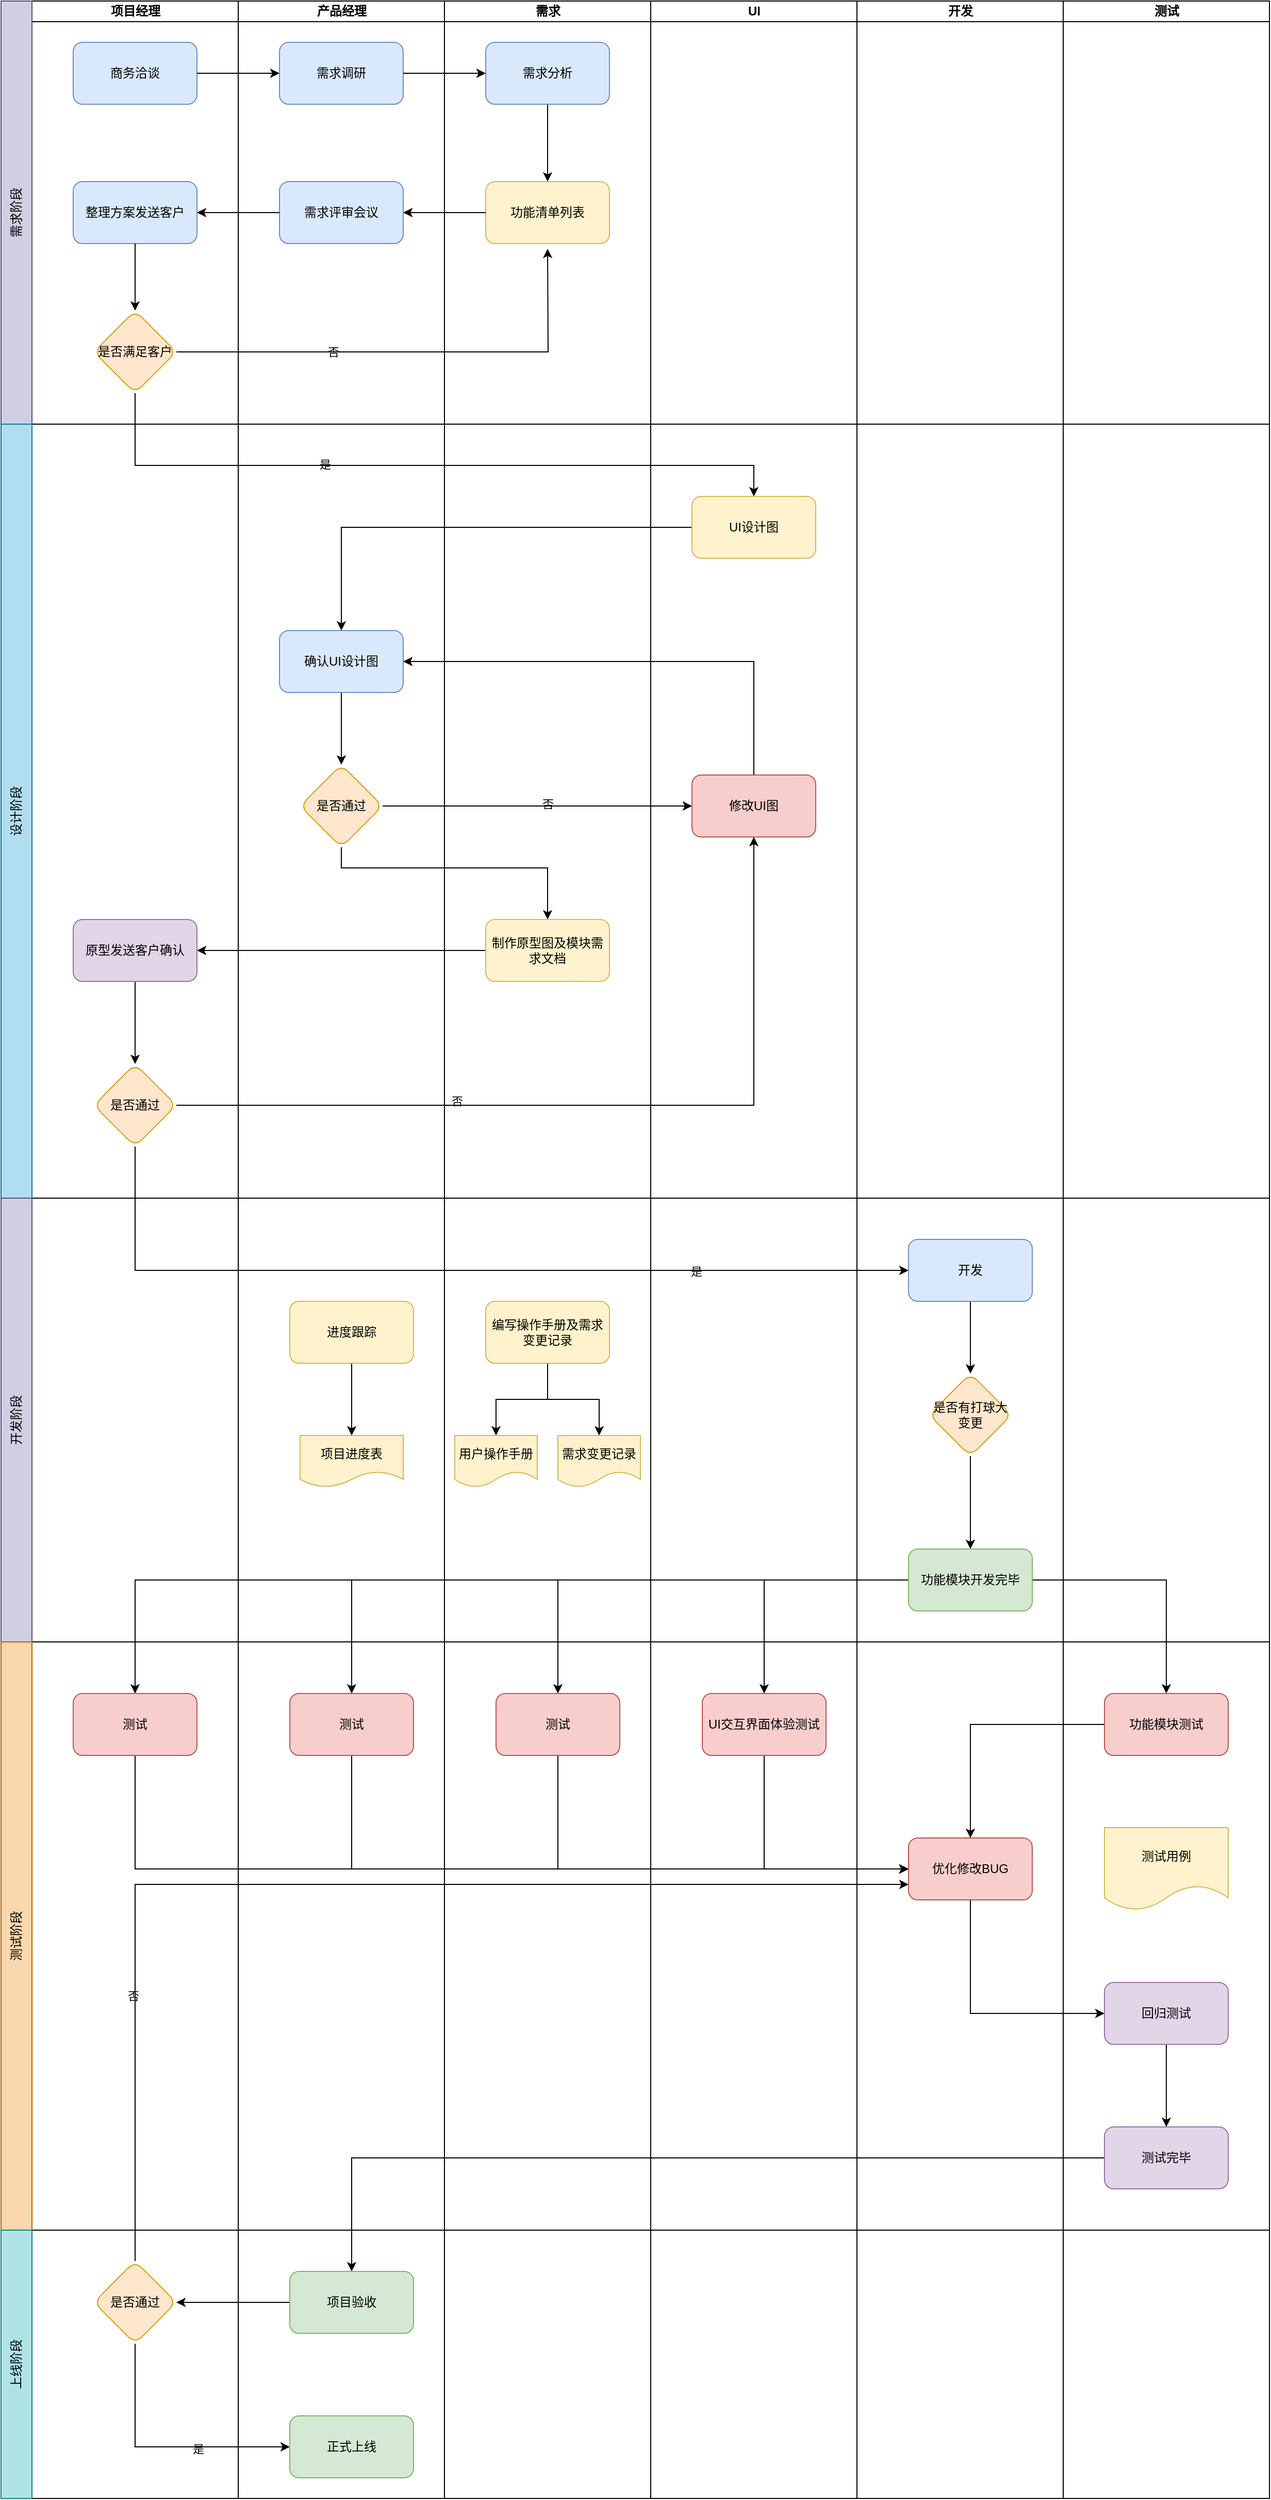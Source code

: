 <mxfile version="13.6.2" type="github"><diagram name="Page-1" id="c7488fd3-1785-93aa-aadb-54a6760d102a"><mxGraphModel dx="1422" dy="739" grid="1" gridSize="10" guides="1" tooltips="1" connect="1" arrows="1" fold="1" page="1" pageScale="1" pageWidth="1100" pageHeight="850" background="#ffffff" math="0" shadow="0"><root><mxCell id="0"/><mxCell id="1" parent="0"/><mxCell id="uuxYcEanQYn3P6McDMrv-290" value="" style="rounded=0;whiteSpace=wrap;html=1;labelBackgroundColor=none;horizontal=0;fillColor=none;" vertex="1" parent="1"><mxGeometry x="50" y="2160" width="1200" height="260" as="geometry"/></mxCell><mxCell id="uuxYcEanQYn3P6McDMrv-243" value="" style="rounded=0;whiteSpace=wrap;html=1;labelBackgroundColor=none;fillColor=none;horizontal=0;" vertex="1" parent="1"><mxGeometry x="50" y="1590" width="1200" height="570" as="geometry"/></mxCell><mxCell id="uuxYcEanQYn3P6McDMrv-212" value="" style="rounded=0;whiteSpace=wrap;html=1;labelBackgroundColor=none;fillColor=none;horizontal=0;" vertex="1" parent="1"><mxGeometry x="50" y="410" width="1200" height="750" as="geometry"/></mxCell><mxCell id="uuxYcEanQYn3P6McDMrv-213" value="" style="rounded=0;whiteSpace=wrap;html=1;labelBackgroundColor=none;fillColor=none;horizontal=0;" vertex="1" parent="1"><mxGeometry x="50" y="1160" width="1200" height="430" as="geometry"/></mxCell><mxCell id="uuxYcEanQYn3P6McDMrv-113" value="项目经理" style="swimlane;html=1;startSize=20;horizontal=1;containerType=tree;labelBackgroundColor=none;" vertex="1" parent="1"><mxGeometry x="50" width="200" height="2420" as="geometry"/></mxCell><mxCell id="uuxYcEanQYn3P6McDMrv-124" value="商务洽谈" style="rounded=1;whiteSpace=wrap;html=1;labelBackgroundColor=none;fillColor=#dae8fc;strokeColor=#6c8ebf;" vertex="1" parent="uuxYcEanQYn3P6McDMrv-113"><mxGeometry x="40" y="40" width="120" height="60" as="geometry"/></mxCell><mxCell id="uuxYcEanQYn3P6McDMrv-131" value="整理方案发送客户" style="whiteSpace=wrap;html=1;rounded=1;labelBackgroundColor=none;fillColor=#dae8fc;strokeColor=#6c8ebf;" vertex="1" parent="uuxYcEanQYn3P6McDMrv-113"><mxGeometry x="40" y="175" width="120" height="60" as="geometry"/></mxCell><mxCell id="uuxYcEanQYn3P6McDMrv-132" value="是否满足客户" style="rhombus;whiteSpace=wrap;html=1;rounded=1;labelBackgroundColor=none;fillColor=#ffe6cc;strokeColor=#d79b00;" vertex="1" parent="uuxYcEanQYn3P6McDMrv-113"><mxGeometry x="60" y="300" width="80" height="80" as="geometry"/></mxCell><mxCell id="uuxYcEanQYn3P6McDMrv-118" value="产品经理" style="swimlane;html=1;startSize=20;horizontal=1;containerType=tree;labelBackgroundColor=none;" vertex="1" parent="1"><mxGeometry x="250" width="200" height="410" as="geometry"/></mxCell><mxCell id="uuxYcEanQYn3P6McDMrv-127" value="需求调研" style="whiteSpace=wrap;html=1;rounded=1;labelBackgroundColor=none;fillColor=#dae8fc;strokeColor=#6c8ebf;" vertex="1" parent="uuxYcEanQYn3P6McDMrv-118"><mxGeometry x="40" y="40" width="120" height="60" as="geometry"/></mxCell><mxCell id="uuxYcEanQYn3P6McDMrv-130" value="需求评审会议" style="whiteSpace=wrap;html=1;rounded=1;labelBackgroundColor=none;fillColor=#dae8fc;strokeColor=#6c8ebf;" vertex="1" parent="uuxYcEanQYn3P6McDMrv-118"><mxGeometry x="40" y="175" width="120" height="60" as="geometry"/></mxCell><mxCell id="uuxYcEanQYn3P6McDMrv-119" value="需求" style="swimlane;html=1;startSize=20;horizontal=1;containerType=tree;labelBackgroundColor=none;" vertex="1" parent="1"><mxGeometry x="450" width="200" height="2420" as="geometry"/></mxCell><mxCell id="uuxYcEanQYn3P6McDMrv-129" value="功能清单列表" style="whiteSpace=wrap;html=1;rounded=1;labelBackgroundColor=none;strokeColor=#d6b656;fillColor=#fff2cc;" vertex="1" parent="uuxYcEanQYn3P6McDMrv-119"><mxGeometry x="40" y="175" width="120" height="60" as="geometry"/></mxCell><mxCell id="uuxYcEanQYn3P6McDMrv-142" style="edgeStyle=orthogonalEdgeStyle;rounded=0;orthogonalLoop=1;jettySize=auto;html=1;entryX=0.5;entryY=0;entryDx=0;entryDy=0;labelBackgroundColor=none;" edge="1" parent="uuxYcEanQYn3P6McDMrv-119" source="uuxYcEanQYn3P6McDMrv-128" target="uuxYcEanQYn3P6McDMrv-129"><mxGeometry relative="1" as="geometry"/></mxCell><mxCell id="uuxYcEanQYn3P6McDMrv-128" value="需求分析" style="whiteSpace=wrap;html=1;rounded=1;labelBackgroundColor=none;fillColor=#dae8fc;strokeColor=#6c8ebf;" vertex="1" parent="uuxYcEanQYn3P6McDMrv-119"><mxGeometry x="40" y="40" width="120" height="60" as="geometry"/></mxCell><mxCell id="uuxYcEanQYn3P6McDMrv-120" value="UI" style="swimlane;html=1;startSize=20;horizontal=1;containerType=tree;labelBackgroundColor=none;" vertex="1" parent="1"><mxGeometry x="650" width="200" height="410" as="geometry"/></mxCell><mxCell id="uuxYcEanQYn3P6McDMrv-121" value="开发" style="swimlane;html=1;startSize=20;horizontal=1;containerType=tree;labelBackgroundColor=none;" vertex="1" parent="1"><mxGeometry x="850" width="200" height="2420" as="geometry"/></mxCell><mxCell id="uuxYcEanQYn3P6McDMrv-123" value="测试" style="swimlane;html=1;startSize=20;horizontal=1;containerType=tree;labelBackgroundColor=none;" vertex="1" parent="1"><mxGeometry x="1050" width="200" height="410" as="geometry"/></mxCell><mxCell id="uuxYcEanQYn3P6McDMrv-140" style="edgeStyle=orthogonalEdgeStyle;rounded=0;orthogonalLoop=1;jettySize=auto;html=1;labelBackgroundColor=none;" edge="1" parent="1" source="uuxYcEanQYn3P6McDMrv-124" target="uuxYcEanQYn3P6McDMrv-127"><mxGeometry relative="1" as="geometry"/></mxCell><mxCell id="uuxYcEanQYn3P6McDMrv-141" style="edgeStyle=orthogonalEdgeStyle;rounded=0;orthogonalLoop=1;jettySize=auto;html=1;entryX=0;entryY=0.5;entryDx=0;entryDy=0;labelBackgroundColor=none;" edge="1" parent="1" source="uuxYcEanQYn3P6McDMrv-127" target="uuxYcEanQYn3P6McDMrv-128"><mxGeometry relative="1" as="geometry"/></mxCell><mxCell id="uuxYcEanQYn3P6McDMrv-143" style="edgeStyle=orthogonalEdgeStyle;rounded=0;orthogonalLoop=1;jettySize=auto;html=1;entryX=1;entryY=0.5;entryDx=0;entryDy=0;labelBackgroundColor=none;" edge="1" parent="1" source="uuxYcEanQYn3P6McDMrv-129" target="uuxYcEanQYn3P6McDMrv-130"><mxGeometry relative="1" as="geometry"/></mxCell><mxCell id="uuxYcEanQYn3P6McDMrv-144" style="edgeStyle=orthogonalEdgeStyle;rounded=0;orthogonalLoop=1;jettySize=auto;html=1;entryX=1;entryY=0.5;entryDx=0;entryDy=0;labelBackgroundColor=none;" edge="1" parent="1" source="uuxYcEanQYn3P6McDMrv-130" target="uuxYcEanQYn3P6McDMrv-131"><mxGeometry relative="1" as="geometry"/></mxCell><mxCell id="uuxYcEanQYn3P6McDMrv-145" style="edgeStyle=orthogonalEdgeStyle;rounded=0;orthogonalLoop=1;jettySize=auto;html=1;labelBackgroundColor=none;" edge="1" parent="1" source="uuxYcEanQYn3P6McDMrv-131"><mxGeometry relative="1" as="geometry"><mxPoint x="150" y="300" as="targetPoint"/></mxGeometry></mxCell><mxCell id="uuxYcEanQYn3P6McDMrv-146" style="edgeStyle=orthogonalEdgeStyle;rounded=0;orthogonalLoop=1;jettySize=auto;html=1;labelBackgroundColor=none;" edge="1" parent="1" source="uuxYcEanQYn3P6McDMrv-132"><mxGeometry relative="1" as="geometry"><mxPoint x="550" y="240" as="targetPoint"/></mxGeometry></mxCell><mxCell id="uuxYcEanQYn3P6McDMrv-295" value="否" style="edgeLabel;html=1;align=center;verticalAlign=middle;resizable=0;points=[];fontColor=#000000;labelBackgroundColor=none;" vertex="1" connectable="0" parent="uuxYcEanQYn3P6McDMrv-146"><mxGeometry x="-0.339" y="-3" relative="1" as="geometry"><mxPoint y="-3" as="offset"/></mxGeometry></mxCell><mxCell id="uuxYcEanQYn3P6McDMrv-170" value="需求阶段" style="rounded=0;whiteSpace=wrap;html=1;labelBackgroundColor=none;horizontal=0;fillColor=#d0cee2;fontStyle=0;strokeColor=#56517e;" vertex="1" parent="1"><mxGeometry x="20" width="30" height="410" as="geometry"/></mxCell><mxCell id="uuxYcEanQYn3P6McDMrv-172" value="设计阶段" style="rounded=0;whiteSpace=wrap;html=1;labelBackgroundColor=none;fillColor=#b1ddf0;horizontal=0;strokeColor=#10739e;" vertex="1" parent="1"><mxGeometry x="20" y="410" width="30" height="750" as="geometry"/></mxCell><mxCell id="uuxYcEanQYn3P6McDMrv-173" value="" style="edgeStyle=orthogonalEdgeStyle;rounded=0;orthogonalLoop=1;jettySize=auto;html=1;labelBackgroundColor=none;" edge="1" source="uuxYcEanQYn3P6McDMrv-132" parent="1"><mxGeometry relative="1" as="geometry"><mxPoint x="750" y="480" as="targetPoint"/><Array as="points"><mxPoint x="150" y="450"/><mxPoint x="750" y="450"/></Array></mxGeometry></mxCell><mxCell id="uuxYcEanQYn3P6McDMrv-294" value="是" style="edgeLabel;html=1;align=center;verticalAlign=middle;resizable=0;points=[];labelBackgroundColor=none;" vertex="1" connectable="0" parent="uuxYcEanQYn3P6McDMrv-173"><mxGeometry x="-0.274" y="1" relative="1" as="geometry"><mxPoint as="offset"/></mxGeometry></mxCell><mxCell id="uuxYcEanQYn3P6McDMrv-193" style="edgeStyle=orthogonalEdgeStyle;rounded=0;orthogonalLoop=1;jettySize=auto;html=1;exitX=0;exitY=0.5;exitDx=0;exitDy=0;entryX=0.5;entryY=0;entryDx=0;entryDy=0;labelBackgroundColor=none;" edge="1" parent="1" source="uuxYcEanQYn3P6McDMrv-175" target="uuxYcEanQYn3P6McDMrv-177"><mxGeometry relative="1" as="geometry"/></mxCell><mxCell id="uuxYcEanQYn3P6McDMrv-175" value="UI设计图" style="rounded=1;whiteSpace=wrap;html=1;labelBackgroundColor=none;fillColor=#fff2cc;strokeColor=#d6b656;" vertex="1" parent="1"><mxGeometry x="690" y="480" width="120" height="60" as="geometry"/></mxCell><mxCell id="uuxYcEanQYn3P6McDMrv-179" value="" style="edgeStyle=orthogonalEdgeStyle;rounded=0;orthogonalLoop=1;jettySize=auto;html=1;labelBackgroundColor=none;" edge="1" parent="1" source="uuxYcEanQYn3P6McDMrv-177" target="uuxYcEanQYn3P6McDMrv-178"><mxGeometry relative="1" as="geometry"/></mxCell><mxCell id="uuxYcEanQYn3P6McDMrv-177" value="确认UI设计图" style="rounded=1;whiteSpace=wrap;html=1;labelBackgroundColor=none;fillColor=#dae8fc;strokeColor=#6c8ebf;" vertex="1" parent="1"><mxGeometry x="290" y="610" width="120" height="60" as="geometry"/></mxCell><mxCell id="uuxYcEanQYn3P6McDMrv-181" value="" style="edgeStyle=orthogonalEdgeStyle;rounded=0;orthogonalLoop=1;jettySize=auto;html=1;labelBackgroundColor=none;" edge="1" parent="1" source="uuxYcEanQYn3P6McDMrv-178" target="uuxYcEanQYn3P6McDMrv-180"><mxGeometry relative="1" as="geometry"/></mxCell><mxCell id="uuxYcEanQYn3P6McDMrv-182" value="否" style="edgeLabel;html=1;align=center;verticalAlign=middle;resizable=0;points=[];labelBackgroundColor=none;" vertex="1" connectable="0" parent="uuxYcEanQYn3P6McDMrv-181"><mxGeometry x="0.067" y="2" relative="1" as="geometry"><mxPoint as="offset"/></mxGeometry></mxCell><mxCell id="uuxYcEanQYn3P6McDMrv-204" style="edgeStyle=orthogonalEdgeStyle;rounded=0;orthogonalLoop=1;jettySize=auto;html=1;labelBackgroundColor=none;" edge="1" parent="1" source="uuxYcEanQYn3P6McDMrv-178" target="uuxYcEanQYn3P6McDMrv-184"><mxGeometry relative="1" as="geometry"><Array as="points"><mxPoint x="350" y="840"/><mxPoint x="550" y="840"/></Array></mxGeometry></mxCell><mxCell id="uuxYcEanQYn3P6McDMrv-178" value="是否通过" style="rhombus;whiteSpace=wrap;html=1;rounded=1;fillColor=#ffe6cc;labelBackgroundColor=none;strokeColor=#d79b00;" vertex="1" parent="1"><mxGeometry x="310" y="740" width="80" height="80" as="geometry"/></mxCell><mxCell id="uuxYcEanQYn3P6McDMrv-195" style="edgeStyle=orthogonalEdgeStyle;rounded=0;orthogonalLoop=1;jettySize=auto;html=1;entryX=1;entryY=0.5;entryDx=0;entryDy=0;labelBackgroundColor=none;" edge="1" parent="1" source="uuxYcEanQYn3P6McDMrv-180" target="uuxYcEanQYn3P6McDMrv-177"><mxGeometry relative="1" as="geometry"><Array as="points"><mxPoint x="750" y="640"/></Array></mxGeometry></mxCell><mxCell id="uuxYcEanQYn3P6McDMrv-180" value="修改UI图" style="whiteSpace=wrap;html=1;rounded=1;fillColor=#f8cecc;labelBackgroundColor=none;strokeColor=#b85450;" vertex="1" parent="1"><mxGeometry x="690" y="750" width="120" height="60" as="geometry"/></mxCell><mxCell id="uuxYcEanQYn3P6McDMrv-205" style="edgeStyle=orthogonalEdgeStyle;rounded=0;orthogonalLoop=1;jettySize=auto;html=1;exitX=0;exitY=0.5;exitDx=0;exitDy=0;labelBackgroundColor=none;" edge="1" parent="1" source="uuxYcEanQYn3P6McDMrv-184" target="uuxYcEanQYn3P6McDMrv-185"><mxGeometry relative="1" as="geometry"/></mxCell><mxCell id="uuxYcEanQYn3P6McDMrv-184" value="制作原型图及模块需求文档" style="rounded=1;whiteSpace=wrap;html=1;labelBackgroundColor=none;fillColor=#fff2cc;strokeColor=#d6b656;" vertex="1" parent="1"><mxGeometry x="490" y="890" width="120" height="60" as="geometry"/></mxCell><mxCell id="uuxYcEanQYn3P6McDMrv-188" value="" style="edgeStyle=orthogonalEdgeStyle;rounded=0;orthogonalLoop=1;jettySize=auto;html=1;labelBackgroundColor=none;" edge="1" parent="1" source="uuxYcEanQYn3P6McDMrv-185" target="uuxYcEanQYn3P6McDMrv-187"><mxGeometry relative="1" as="geometry"/></mxCell><mxCell id="uuxYcEanQYn3P6McDMrv-185" value="原型发送客户确认" style="whiteSpace=wrap;html=1;rounded=1;fillColor=#e1d5e7;labelBackgroundColor=none;strokeColor=#9673a6;" vertex="1" parent="1"><mxGeometry x="90" y="890" width="120" height="60" as="geometry"/></mxCell><mxCell id="uuxYcEanQYn3P6McDMrv-189" style="edgeStyle=orthogonalEdgeStyle;rounded=0;orthogonalLoop=1;jettySize=auto;html=1;entryX=0.5;entryY=1;entryDx=0;entryDy=0;labelBackgroundColor=none;" edge="1" parent="1" source="uuxYcEanQYn3P6McDMrv-187" target="uuxYcEanQYn3P6McDMrv-180"><mxGeometry relative="1" as="geometry"/></mxCell><mxCell id="uuxYcEanQYn3P6McDMrv-203" value="否" style="edgeLabel;html=1;align=center;verticalAlign=middle;resizable=0;points=[];labelBackgroundColor=none;" vertex="1" connectable="0" parent="uuxYcEanQYn3P6McDMrv-189"><mxGeometry x="-0.337" y="4" relative="1" as="geometry"><mxPoint as="offset"/></mxGeometry></mxCell><mxCell id="uuxYcEanQYn3P6McDMrv-210" style="edgeStyle=orthogonalEdgeStyle;rounded=0;orthogonalLoop=1;jettySize=auto;html=1;entryX=0;entryY=0.5;entryDx=0;entryDy=0;labelBackgroundColor=none;" edge="1" parent="1" source="uuxYcEanQYn3P6McDMrv-187" target="uuxYcEanQYn3P6McDMrv-199"><mxGeometry relative="1" as="geometry"><Array as="points"><mxPoint x="150" y="1230"/></Array></mxGeometry></mxCell><mxCell id="uuxYcEanQYn3P6McDMrv-214" value="是" style="edgeLabel;html=1;align=center;verticalAlign=middle;resizable=0;points=[];labelBackgroundColor=none;" vertex="1" connectable="0" parent="uuxYcEanQYn3P6McDMrv-210"><mxGeometry x="0.526" y="-1" relative="1" as="geometry"><mxPoint as="offset"/></mxGeometry></mxCell><mxCell id="uuxYcEanQYn3P6McDMrv-187" value="是否通过" style="rhombus;whiteSpace=wrap;html=1;rounded=1;fillColor=#ffe6cc;labelBackgroundColor=none;strokeColor=#d79b00;" vertex="1" parent="1"><mxGeometry x="110" y="1030" width="80" height="80" as="geometry"/></mxCell><mxCell id="uuxYcEanQYn3P6McDMrv-218" value="" style="edgeStyle=orthogonalEdgeStyle;rounded=0;orthogonalLoop=1;jettySize=auto;html=1;labelBackgroundColor=none;" edge="1" parent="1" source="uuxYcEanQYn3P6McDMrv-199" target="uuxYcEanQYn3P6McDMrv-217"><mxGeometry relative="1" as="geometry"/></mxCell><mxCell id="uuxYcEanQYn3P6McDMrv-199" value="开发" style="whiteSpace=wrap;html=1;rounded=1;fillColor=#dae8fc;labelBackgroundColor=none;strokeColor=#6c8ebf;" vertex="1" parent="1"><mxGeometry x="900" y="1200" width="120" height="60" as="geometry"/></mxCell><mxCell id="uuxYcEanQYn3P6McDMrv-211" value="开发阶段" style="rounded=0;whiteSpace=wrap;html=1;labelBackgroundColor=none;fillColor=#d0cee2;horizontal=0;strokeColor=#56517e;" vertex="1" parent="1"><mxGeometry x="20" y="1160" width="30" height="430" as="geometry"/></mxCell><mxCell id="uuxYcEanQYn3P6McDMrv-220" value="" style="edgeStyle=orthogonalEdgeStyle;rounded=0;orthogonalLoop=1;jettySize=auto;html=1;labelBackgroundColor=none;" edge="1" parent="1" source="uuxYcEanQYn3P6McDMrv-217" target="uuxYcEanQYn3P6McDMrv-219"><mxGeometry relative="1" as="geometry"/></mxCell><mxCell id="uuxYcEanQYn3P6McDMrv-217" value="是否有打球大变更" style="rhombus;whiteSpace=wrap;html=1;rounded=1;fillColor=#ffe6cc;labelBackgroundColor=none;strokeColor=#d79b00;" vertex="1" parent="1"><mxGeometry x="920" y="1330" width="80" height="80" as="geometry"/></mxCell><mxCell id="uuxYcEanQYn3P6McDMrv-224" value="" style="edgeStyle=orthogonalEdgeStyle;rounded=0;orthogonalLoop=1;jettySize=auto;html=1;entryX=0.5;entryY=0;entryDx=0;entryDy=0;labelBackgroundColor=none;" edge="1" parent="1" source="uuxYcEanQYn3P6McDMrv-219" target="uuxYcEanQYn3P6McDMrv-233"><mxGeometry relative="1" as="geometry"><mxPoint x="960" y="1640" as="targetPoint"/></mxGeometry></mxCell><mxCell id="uuxYcEanQYn3P6McDMrv-235" style="edgeStyle=orthogonalEdgeStyle;rounded=0;orthogonalLoop=1;jettySize=auto;html=1;entryX=0.5;entryY=0;entryDx=0;entryDy=0;labelBackgroundColor=none;" edge="1" parent="1" source="uuxYcEanQYn3P6McDMrv-219" target="uuxYcEanQYn3P6McDMrv-225"><mxGeometry relative="1" as="geometry"/></mxCell><mxCell id="uuxYcEanQYn3P6McDMrv-236" style="edgeStyle=orthogonalEdgeStyle;rounded=0;orthogonalLoop=1;jettySize=auto;html=1;entryX=0.5;entryY=0;entryDx=0;entryDy=0;labelBackgroundColor=none;" edge="1" parent="1" source="uuxYcEanQYn3P6McDMrv-219" target="uuxYcEanQYn3P6McDMrv-227"><mxGeometry relative="1" as="geometry"/></mxCell><mxCell id="uuxYcEanQYn3P6McDMrv-237" style="edgeStyle=orthogonalEdgeStyle;rounded=0;orthogonalLoop=1;jettySize=auto;html=1;entryX=0.5;entryY=0;entryDx=0;entryDy=0;labelBackgroundColor=none;" edge="1" parent="1" source="uuxYcEanQYn3P6McDMrv-219" target="uuxYcEanQYn3P6McDMrv-229"><mxGeometry relative="1" as="geometry"/></mxCell><mxCell id="uuxYcEanQYn3P6McDMrv-238" style="edgeStyle=orthogonalEdgeStyle;rounded=0;orthogonalLoop=1;jettySize=auto;html=1;entryX=0.5;entryY=0;entryDx=0;entryDy=0;labelBackgroundColor=none;" edge="1" parent="1" source="uuxYcEanQYn3P6McDMrv-219" target="uuxYcEanQYn3P6McDMrv-231"><mxGeometry relative="1" as="geometry"/></mxCell><mxCell id="uuxYcEanQYn3P6McDMrv-219" value="功能模块开发完毕" style="whiteSpace=wrap;html=1;rounded=1;fillColor=#d5e8d4;labelBackgroundColor=none;strokeColor=#82b366;" vertex="1" parent="1"><mxGeometry x="900" y="1500" width="120" height="60" as="geometry"/></mxCell><mxCell id="uuxYcEanQYn3P6McDMrv-262" style="edgeStyle=orthogonalEdgeStyle;rounded=0;orthogonalLoop=1;jettySize=auto;html=1;entryX=0;entryY=0.5;entryDx=0;entryDy=0;labelBackgroundColor=none;" edge="1" parent="1" source="uuxYcEanQYn3P6McDMrv-225" target="uuxYcEanQYn3P6McDMrv-241"><mxGeometry relative="1" as="geometry"><Array as="points"><mxPoint x="760" y="1810"/></Array></mxGeometry></mxCell><mxCell id="uuxYcEanQYn3P6McDMrv-225" value="UI交互界面体验测试" style="whiteSpace=wrap;html=1;rounded=1;fillColor=#f8cecc;labelBackgroundColor=none;strokeColor=#b85450;" vertex="1" parent="1"><mxGeometry x="700" y="1640" width="120" height="60" as="geometry"/></mxCell><mxCell id="uuxYcEanQYn3P6McDMrv-263" style="edgeStyle=orthogonalEdgeStyle;rounded=0;orthogonalLoop=1;jettySize=auto;html=1;entryX=0;entryY=0.5;entryDx=0;entryDy=0;labelBackgroundColor=none;" edge="1" parent="1" source="uuxYcEanQYn3P6McDMrv-227" target="uuxYcEanQYn3P6McDMrv-241"><mxGeometry relative="1" as="geometry"><Array as="points"><mxPoint x="560" y="1810"/></Array></mxGeometry></mxCell><mxCell id="uuxYcEanQYn3P6McDMrv-227" value="测试" style="whiteSpace=wrap;html=1;rounded=1;fillColor=#f8cecc;labelBackgroundColor=none;strokeColor=#b85450;" vertex="1" parent="1"><mxGeometry x="500" y="1640" width="120" height="60" as="geometry"/></mxCell><mxCell id="uuxYcEanQYn3P6McDMrv-264" style="edgeStyle=orthogonalEdgeStyle;rounded=0;orthogonalLoop=1;jettySize=auto;html=1;entryX=0;entryY=0.5;entryDx=0;entryDy=0;labelBackgroundColor=none;" edge="1" parent="1" source="uuxYcEanQYn3P6McDMrv-229" target="uuxYcEanQYn3P6McDMrv-241"><mxGeometry relative="1" as="geometry"><Array as="points"><mxPoint x="360" y="1810"/></Array></mxGeometry></mxCell><mxCell id="uuxYcEanQYn3P6McDMrv-229" value="测试" style="whiteSpace=wrap;html=1;rounded=1;fillColor=#f8cecc;labelBackgroundColor=none;strokeColor=#b85450;" vertex="1" parent="1"><mxGeometry x="300" y="1640" width="120" height="60" as="geometry"/></mxCell><mxCell id="uuxYcEanQYn3P6McDMrv-265" style="edgeStyle=orthogonalEdgeStyle;rounded=0;orthogonalLoop=1;jettySize=auto;html=1;entryX=0;entryY=0.5;entryDx=0;entryDy=0;labelBackgroundColor=none;" edge="1" parent="1" source="uuxYcEanQYn3P6McDMrv-231" target="uuxYcEanQYn3P6McDMrv-241"><mxGeometry relative="1" as="geometry"><Array as="points"><mxPoint x="150" y="1810"/></Array></mxGeometry></mxCell><mxCell id="uuxYcEanQYn3P6McDMrv-231" value="测试" style="whiteSpace=wrap;html=1;rounded=1;fillColor=#f8cecc;labelBackgroundColor=none;strokeColor=#b85450;" vertex="1" parent="1"><mxGeometry x="90" y="1640" width="120" height="60" as="geometry"/></mxCell><mxCell id="uuxYcEanQYn3P6McDMrv-291" style="edgeStyle=orthogonalEdgeStyle;rounded=0;orthogonalLoop=1;jettySize=auto;html=1;labelBackgroundColor=none;" edge="1" parent="1" source="uuxYcEanQYn3P6McDMrv-233" target="uuxYcEanQYn3P6McDMrv-241"><mxGeometry relative="1" as="geometry"/></mxCell><mxCell id="uuxYcEanQYn3P6McDMrv-233" value="功能模块测试" style="whiteSpace=wrap;html=1;rounded=1;fillColor=#f8cecc;labelBackgroundColor=none;strokeColor=#b85450;" vertex="1" parent="1"><mxGeometry x="1090" y="1640" width="120" height="60" as="geometry"/></mxCell><mxCell id="uuxYcEanQYn3P6McDMrv-277" style="edgeStyle=orthogonalEdgeStyle;rounded=0;orthogonalLoop=1;jettySize=auto;html=1;entryX=0;entryY=0.5;entryDx=0;entryDy=0;labelBackgroundColor=none;" edge="1" parent="1" source="uuxYcEanQYn3P6McDMrv-241" target="uuxYcEanQYn3P6McDMrv-268"><mxGeometry relative="1" as="geometry"><Array as="points"><mxPoint x="960" y="1950"/></Array></mxGeometry></mxCell><mxCell id="uuxYcEanQYn3P6McDMrv-241" value="优化修改BUG" style="whiteSpace=wrap;html=1;rounded=1;fillColor=#f8cecc;labelBackgroundColor=none;strokeColor=#b85450;" vertex="1" parent="1"><mxGeometry x="900" y="1780" width="120" height="60" as="geometry"/></mxCell><mxCell id="uuxYcEanQYn3P6McDMrv-244" value="测试阶段" style="rounded=0;whiteSpace=wrap;html=1;labelBackgroundColor=none;fillColor=#fad7ac;horizontal=0;strokeColor=#b46504;" vertex="1" parent="1"><mxGeometry x="20" y="1590" width="30" height="570" as="geometry"/></mxCell><mxCell id="uuxYcEanQYn3P6McDMrv-258" value="" style="edgeStyle=orthogonalEdgeStyle;rounded=0;orthogonalLoop=1;jettySize=auto;html=1;labelBackgroundColor=none;" edge="1" parent="1" source="uuxYcEanQYn3P6McDMrv-247" target="uuxYcEanQYn3P6McDMrv-257"><mxGeometry relative="1" as="geometry"/></mxCell><mxCell id="uuxYcEanQYn3P6McDMrv-260" style="edgeStyle=orthogonalEdgeStyle;rounded=0;orthogonalLoop=1;jettySize=auto;html=1;labelBackgroundColor=none;" edge="1" parent="1" source="uuxYcEanQYn3P6McDMrv-247" target="uuxYcEanQYn3P6McDMrv-259"><mxGeometry relative="1" as="geometry"/></mxCell><mxCell id="uuxYcEanQYn3P6McDMrv-247" value="编写操作手册及需求变更记录" style="whiteSpace=wrap;html=1;rounded=1;fillColor=#fff2cc;labelBackgroundColor=none;strokeColor=#d6b656;" vertex="1" parent="1"><mxGeometry x="490" y="1260" width="120" height="60" as="geometry"/></mxCell><mxCell id="uuxYcEanQYn3P6McDMrv-256" value="" style="edgeStyle=orthogonalEdgeStyle;rounded=0;orthogonalLoop=1;jettySize=auto;html=1;labelBackgroundColor=none;" edge="1" parent="1" source="uuxYcEanQYn3P6McDMrv-249" target="uuxYcEanQYn3P6McDMrv-255"><mxGeometry relative="1" as="geometry"/></mxCell><mxCell id="uuxYcEanQYn3P6McDMrv-249" value="进度跟踪" style="whiteSpace=wrap;html=1;rounded=1;fillColor=#fff2cc;labelBackgroundColor=none;strokeColor=#d6b656;" vertex="1" parent="1"><mxGeometry x="300" y="1260" width="120" height="60" as="geometry"/></mxCell><mxCell id="uuxYcEanQYn3P6McDMrv-255" value="项目进度表" style="shape=document;whiteSpace=wrap;html=1;boundedLbl=1;rounded=1;fillColor=#fff2cc;labelBackgroundColor=none;strokeColor=#d6b656;" vertex="1" parent="1"><mxGeometry x="310" y="1390" width="100" height="50" as="geometry"/></mxCell><mxCell id="uuxYcEanQYn3P6McDMrv-257" value="用户操作手册" style="shape=document;whiteSpace=wrap;html=1;boundedLbl=1;rounded=1;fillColor=#fff2cc;labelBackgroundColor=none;strokeColor=#d6b656;" vertex="1" parent="1"><mxGeometry x="460" y="1390" width="80" height="50" as="geometry"/></mxCell><mxCell id="uuxYcEanQYn3P6McDMrv-259" value="需求变更记录" style="shape=document;whiteSpace=wrap;html=1;boundedLbl=1;rounded=1;fillColor=#fff2cc;labelBackgroundColor=none;strokeColor=#d6b656;" vertex="1" parent="1"><mxGeometry x="560" y="1390" width="80" height="50" as="geometry"/></mxCell><mxCell id="uuxYcEanQYn3P6McDMrv-271" value="" style="edgeStyle=orthogonalEdgeStyle;rounded=0;orthogonalLoop=1;jettySize=auto;html=1;labelBackgroundColor=none;" edge="1" parent="1" source="uuxYcEanQYn3P6McDMrv-268" target="uuxYcEanQYn3P6McDMrv-270"><mxGeometry relative="1" as="geometry"/></mxCell><mxCell id="uuxYcEanQYn3P6McDMrv-268" value="回归测试" style="whiteSpace=wrap;html=1;rounded=1;fillColor=#e1d5e7;labelBackgroundColor=none;strokeColor=#9673a6;" vertex="1" parent="1"><mxGeometry x="1090" y="1920" width="120" height="60" as="geometry"/></mxCell><mxCell id="uuxYcEanQYn3P6McDMrv-286" style="edgeStyle=orthogonalEdgeStyle;rounded=0;orthogonalLoop=1;jettySize=auto;html=1;labelBackgroundColor=none;" edge="1" parent="1" source="uuxYcEanQYn3P6McDMrv-270" target="uuxYcEanQYn3P6McDMrv-276"><mxGeometry relative="1" as="geometry"/></mxCell><mxCell id="uuxYcEanQYn3P6McDMrv-270" value="测试完毕" style="whiteSpace=wrap;html=1;rounded=1;fillColor=#e1d5e7;labelBackgroundColor=none;strokeColor=#9673a6;" vertex="1" parent="1"><mxGeometry x="1090" y="2060" width="120" height="60" as="geometry"/></mxCell><mxCell id="uuxYcEanQYn3P6McDMrv-281" value="" style="edgeStyle=orthogonalEdgeStyle;rounded=0;orthogonalLoop=1;jettySize=auto;html=1;labelBackgroundColor=none;" edge="1" parent="1" source="uuxYcEanQYn3P6McDMrv-276" target="uuxYcEanQYn3P6McDMrv-280"><mxGeometry relative="1" as="geometry"/></mxCell><mxCell id="uuxYcEanQYn3P6McDMrv-276" value="项目验收" style="rounded=1;whiteSpace=wrap;html=1;labelBackgroundColor=none;fillColor=#d5e8d4;strokeColor=#82b366;" vertex="1" parent="1"><mxGeometry x="300" y="2200" width="120" height="60" as="geometry"/></mxCell><mxCell id="uuxYcEanQYn3P6McDMrv-284" style="edgeStyle=orthogonalEdgeStyle;rounded=0;orthogonalLoop=1;jettySize=auto;html=1;entryX=0;entryY=0.5;entryDx=0;entryDy=0;labelBackgroundColor=none;" edge="1" parent="1" source="uuxYcEanQYn3P6McDMrv-280" target="uuxYcEanQYn3P6McDMrv-282"><mxGeometry relative="1" as="geometry"><Array as="points"><mxPoint x="150" y="2370"/></Array></mxGeometry></mxCell><mxCell id="uuxYcEanQYn3P6McDMrv-285" value="是" style="edgeLabel;html=1;align=center;verticalAlign=middle;resizable=0;points=[];labelBackgroundColor=none;" vertex="1" connectable="0" parent="uuxYcEanQYn3P6McDMrv-284"><mxGeometry x="0.288" y="-2" relative="1" as="geometry"><mxPoint as="offset"/></mxGeometry></mxCell><mxCell id="uuxYcEanQYn3P6McDMrv-287" style="edgeStyle=orthogonalEdgeStyle;rounded=0;orthogonalLoop=1;jettySize=auto;html=1;entryX=0;entryY=0.75;entryDx=0;entryDy=0;labelBackgroundColor=none;" edge="1" parent="1" source="uuxYcEanQYn3P6McDMrv-280" target="uuxYcEanQYn3P6McDMrv-241"><mxGeometry relative="1" as="geometry"><Array as="points"><mxPoint x="150" y="1825"/></Array></mxGeometry></mxCell><mxCell id="uuxYcEanQYn3P6McDMrv-288" value="否" style="edgeLabel;html=1;align=center;verticalAlign=middle;resizable=0;points=[];labelBackgroundColor=none;" vertex="1" connectable="0" parent="uuxYcEanQYn3P6McDMrv-287"><mxGeometry x="-0.539" y="2" relative="1" as="geometry"><mxPoint as="offset"/></mxGeometry></mxCell><mxCell id="uuxYcEanQYn3P6McDMrv-280" value="是否通过" style="rhombus;whiteSpace=wrap;html=1;rounded=1;fillColor=#ffe6cc;labelBackgroundColor=none;strokeColor=#d79b00;" vertex="1" parent="1"><mxGeometry x="110" y="2190" width="80" height="80" as="geometry"/></mxCell><mxCell id="uuxYcEanQYn3P6McDMrv-282" value="正式上线" style="whiteSpace=wrap;html=1;rounded=1;fillColor=#d5e8d4;labelBackgroundColor=none;strokeColor=#82b366;" vertex="1" parent="1"><mxGeometry x="300" y="2340" width="120" height="60" as="geometry"/></mxCell><mxCell id="uuxYcEanQYn3P6McDMrv-289" value="上线阶段" style="rounded=0;whiteSpace=wrap;html=1;labelBackgroundColor=none;fillColor=#b0e3e6;horizontal=0;strokeColor=#0e8088;" vertex="1" parent="1"><mxGeometry x="20" y="2160" width="30" height="260" as="geometry"/></mxCell><mxCell id="uuxYcEanQYn3P6McDMrv-292" value="测试用例" style="shape=document;whiteSpace=wrap;html=1;boundedLbl=1;labelBackgroundColor=none;fillColor=#fff2cc;strokeColor=#d6b656;" vertex="1" parent="1"><mxGeometry x="1090" y="1770" width="120" height="80" as="geometry"/></mxCell></root></mxGraphModel></diagram></mxfile>